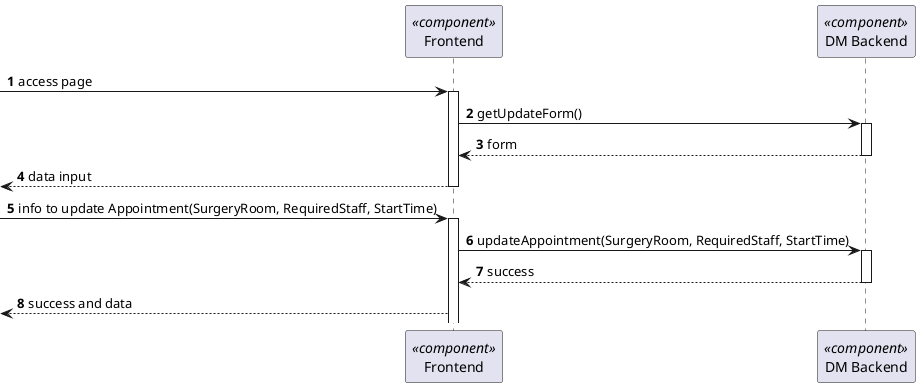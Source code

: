 @startuml 5.1.8
skinparam packageStyle rectangle
skinparam shadowing false

autonumber

participant "Frontend" as FE <<component>>
participant "DM Backend" as BE <<component>>



 -> FE: access page
activate FE
FE -> BE: getUpdateForm()
activate BE
BE --> FE: form
deactivate BE
<-- FE   : data input
deactivate FE
-> FE : info to update Appointment(SurgeryRoom, RequiredStaff, StartTime)
activate FE
FE -> BE : updateAppointment(SurgeryRoom, RequiredStaff, StartTime)
activate BE
BE --> FE: success
deactivate BE

<-- FE   : success and data


@enduml